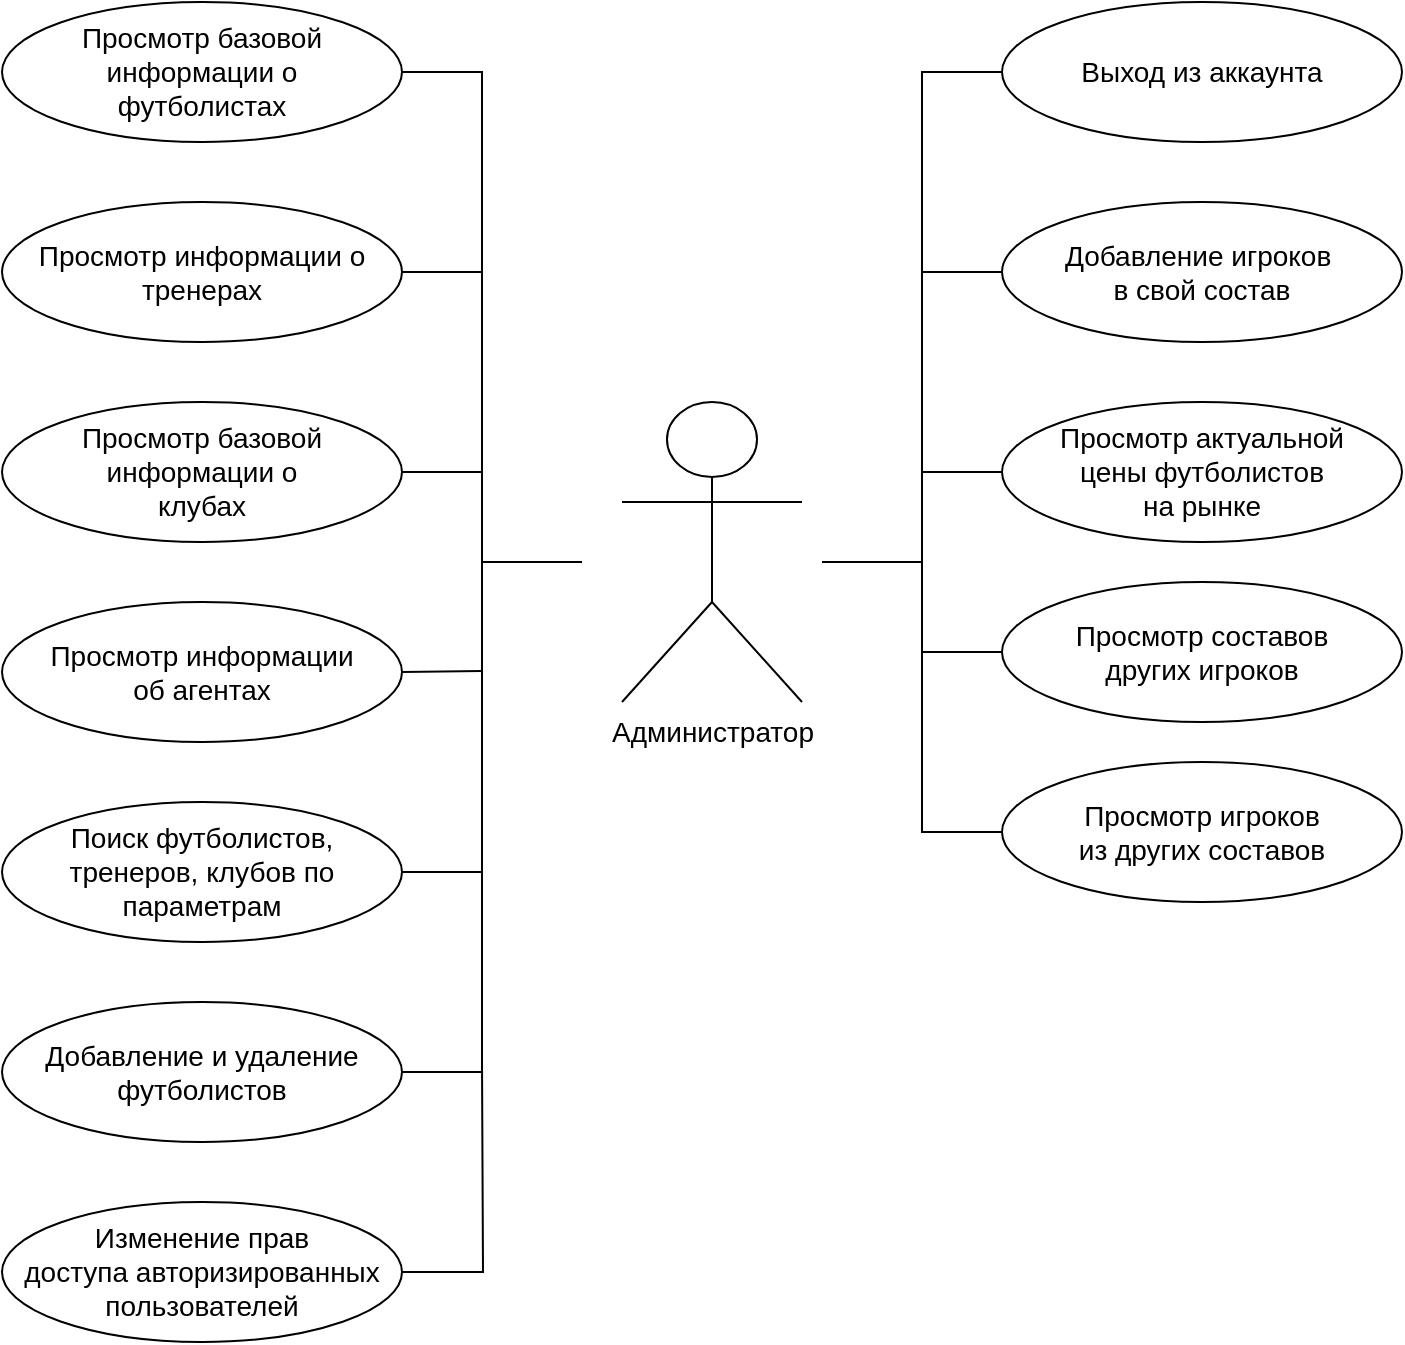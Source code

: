 <mxfile>
    <diagram id="JgWmcChnruEpAp_GRVAy" name="Страница 1">
        <mxGraphModel dx="611" dy="682" grid="1" gridSize="10" guides="1" tooltips="1" connect="1" arrows="1" fold="1" page="1" pageScale="1" pageWidth="827" pageHeight="1169" math="0" shadow="0">
            <root>
                <mxCell id="0"/>
                <mxCell id="1" parent="0"/>
                <mxCell id="36" value="&lt;span style=&quot;font-size: 14px&quot;&gt;Администратор&lt;/span&gt;" style="shape=umlActor;verticalLabelPosition=bottom;verticalAlign=top;html=1;" parent="1" vertex="1">
                    <mxGeometry x="380" y="240" width="90" height="150" as="geometry"/>
                </mxCell>
                <mxCell id="37" style="edgeStyle=orthogonalEdgeStyle;rounded=0;html=1;fontSize=14;endArrow=none;endFill=0;strokeColor=default;exitX=0;exitY=0.5;exitDx=0;exitDy=0;entryX=0;entryY=0.5;entryDx=0;entryDy=0;" parent="1" source="48" target="38" edge="1">
                    <mxGeometry relative="1" as="geometry">
                        <Array as="points">
                            <mxPoint x="530" y="75"/>
                            <mxPoint x="530" y="275"/>
                        </Array>
                        <mxPoint x="560" y="75" as="sourcePoint"/>
                        <mxPoint x="560" y="275" as="targetPoint"/>
                    </mxGeometry>
                </mxCell>
                <mxCell id="38" value="Просмотр актуальной &lt;br&gt;цены&amp;nbsp;футболистов &lt;br&gt;на рынке" style="ellipse;whiteSpace=wrap;html=1;fontSize=14;" parent="1" vertex="1">
                    <mxGeometry x="570" y="240" width="200" height="70" as="geometry"/>
                </mxCell>
                <mxCell id="39" style="edgeStyle=orthogonalEdgeStyle;rounded=0;html=1;fontSize=14;endArrow=none;endFill=0;strokeColor=default;exitX=0;exitY=0.5;exitDx=0;exitDy=0;" parent="1" source="40" edge="1">
                    <mxGeometry relative="1" as="geometry">
                        <mxPoint x="530" y="175" as="targetPoint"/>
                        <mxPoint x="560" y="175" as="sourcePoint"/>
                    </mxGeometry>
                </mxCell>
                <mxCell id="40" value="Добавление игроков&amp;nbsp;&lt;br&gt;в свой состав" style="ellipse;whiteSpace=wrap;html=1;fontSize=14;" parent="1" vertex="1">
                    <mxGeometry x="570" y="140" width="200" height="70" as="geometry"/>
                </mxCell>
                <mxCell id="41" style="edgeStyle=orthogonalEdgeStyle;html=1;exitX=1;exitY=0.5;exitDx=0;exitDy=0;entryX=1;entryY=0.5;entryDx=0;entryDy=0;fontSize=14;strokeColor=default;rounded=0;endArrow=none;endFill=0;" parent="1" source="42" target="45" edge="1">
                    <mxGeometry relative="1" as="geometry">
                        <Array as="points">
                            <mxPoint x="310" y="75"/>
                            <mxPoint x="310" y="275"/>
                        </Array>
                    </mxGeometry>
                </mxCell>
                <mxCell id="42" value="Просмотр базовой информации о &lt;br&gt;футболистах" style="ellipse;whiteSpace=wrap;html=1;fontSize=14;" parent="1" vertex="1">
                    <mxGeometry x="70" y="40" width="200" height="70" as="geometry"/>
                </mxCell>
                <mxCell id="43" style="edgeStyle=orthogonalEdgeStyle;rounded=0;html=1;exitX=1;exitY=0.5;exitDx=0;exitDy=0;fontSize=14;endArrow=none;endFill=0;strokeColor=default;" parent="1" source="44" edge="1">
                    <mxGeometry relative="1" as="geometry">
                        <mxPoint x="310" y="175" as="targetPoint"/>
                    </mxGeometry>
                </mxCell>
                <mxCell id="44" value="Просмотр информации о &lt;br&gt;тренерах" style="ellipse;whiteSpace=wrap;html=1;fontSize=14;" parent="1" vertex="1">
                    <mxGeometry x="70" y="140" width="200" height="70" as="geometry"/>
                </mxCell>
                <mxCell id="45" value="Просмотр базовой информации о &lt;br&gt;клубах" style="ellipse;whiteSpace=wrap;html=1;fontSize=14;" parent="1" vertex="1">
                    <mxGeometry x="70" y="240" width="200" height="70" as="geometry"/>
                </mxCell>
                <mxCell id="46" style="edgeStyle=orthogonalEdgeStyle;html=1;exitX=1;exitY=0.5;exitDx=0;exitDy=0;rounded=0;endArrow=none;endFill=0;" parent="1" source="47" edge="1">
                    <mxGeometry relative="1" as="geometry">
                        <mxPoint x="310" y="270" as="targetPoint"/>
                        <Array as="points">
                            <mxPoint x="310" y="475"/>
                        </Array>
                    </mxGeometry>
                </mxCell>
                <mxCell id="47" value="Поиск футболистов, тренеров, клубов по параметрам" style="ellipse;whiteSpace=wrap;html=1;fontSize=14;" parent="1" vertex="1">
                    <mxGeometry x="70" y="440" width="200" height="70" as="geometry"/>
                </mxCell>
                <mxCell id="48" value="Выход из аккаунта" style="ellipse;whiteSpace=wrap;html=1;fontSize=14;" parent="1" vertex="1">
                    <mxGeometry x="570" y="40" width="200" height="70" as="geometry"/>
                </mxCell>
                <mxCell id="49" style="edgeStyle=orthogonalEdgeStyle;rounded=0;html=1;exitX=0;exitY=0.5;exitDx=0;exitDy=0;endArrow=none;endFill=0;" parent="1" source="50" edge="1">
                    <mxGeometry relative="1" as="geometry">
                        <mxPoint x="530" y="270" as="targetPoint"/>
                        <Array as="points">
                            <mxPoint x="530" y="365"/>
                            <mxPoint x="530" y="320"/>
                        </Array>
                    </mxGeometry>
                </mxCell>
                <mxCell id="50" value="Просмотр составов&lt;br&gt;других игроков" style="ellipse;whiteSpace=wrap;html=1;fontSize=14;" parent="1" vertex="1">
                    <mxGeometry x="570" y="330" width="200" height="70" as="geometry"/>
                </mxCell>
                <mxCell id="57" style="edgeStyle=orthogonalEdgeStyle;rounded=0;html=1;exitX=1;exitY=0.5;exitDx=0;exitDy=0;endArrow=none;endFill=0;" parent="1" source="53" edge="1">
                    <mxGeometry relative="1" as="geometry">
                        <mxPoint x="360" y="320" as="targetPoint"/>
                        <Array as="points">
                            <mxPoint x="310" y="575"/>
                            <mxPoint x="310" y="320"/>
                        </Array>
                    </mxGeometry>
                </mxCell>
                <mxCell id="53" value="Добавление и удаление футболистов" style="ellipse;whiteSpace=wrap;html=1;fontSize=14;" parent="1" vertex="1">
                    <mxGeometry x="70" y="540" width="200" height="70" as="geometry"/>
                </mxCell>
                <mxCell id="58" style="edgeStyle=orthogonalEdgeStyle;rounded=0;html=1;exitX=0;exitY=0.5;exitDx=0;exitDy=0;endArrow=none;endFill=0;" parent="1" source="54" edge="1">
                    <mxGeometry relative="1" as="geometry">
                        <mxPoint x="480" y="320" as="targetPoint"/>
                        <Array as="points">
                            <mxPoint x="530" y="455"/>
                            <mxPoint x="530" y="320"/>
                        </Array>
                    </mxGeometry>
                </mxCell>
                <mxCell id="54" value="Просмотр игроков &lt;br&gt;из других составов" style="ellipse;whiteSpace=wrap;html=1;fontSize=14;" parent="1" vertex="1">
                    <mxGeometry x="570" y="420" width="200" height="70" as="geometry"/>
                </mxCell>
                <mxCell id="56" style="edgeStyle=orthogonalEdgeStyle;html=1;exitX=1;exitY=0.5;exitDx=0;exitDy=0;rounded=0;endArrow=none;endFill=0;" parent="1" source="55" edge="1">
                    <mxGeometry relative="1" as="geometry">
                        <mxPoint x="310" y="570" as="targetPoint"/>
                    </mxGeometry>
                </mxCell>
                <mxCell id="55" value="Изменение прав &lt;br&gt;доступа авторизированных пользователей" style="ellipse;whiteSpace=wrap;html=1;fontSize=14;" parent="1" vertex="1">
                    <mxGeometry x="70" y="640" width="200" height="70" as="geometry"/>
                </mxCell>
                <mxCell id="60" style="edgeStyle=none;html=1;exitX=1;exitY=0.5;exitDx=0;exitDy=0;endArrow=none;endFill=0;" edge="1" parent="1" source="59">
                    <mxGeometry relative="1" as="geometry">
                        <mxPoint x="310" y="374.471" as="targetPoint"/>
                    </mxGeometry>
                </mxCell>
                <mxCell id="59" value="Просмотр информации &lt;br&gt;об агентах" style="ellipse;whiteSpace=wrap;html=1;fontSize=14;" vertex="1" parent="1">
                    <mxGeometry x="70" y="340" width="200" height="70" as="geometry"/>
                </mxCell>
            </root>
        </mxGraphModel>
    </diagram>
</mxfile>